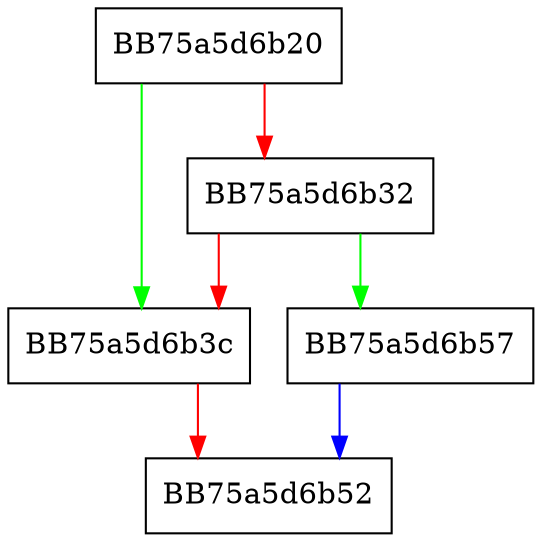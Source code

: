 digraph teledisk_ismine {
  node [shape="box"];
  graph [splines=ortho];
  BB75a5d6b20 -> BB75a5d6b3c [color="green"];
  BB75a5d6b20 -> BB75a5d6b32 [color="red"];
  BB75a5d6b32 -> BB75a5d6b57 [color="green"];
  BB75a5d6b32 -> BB75a5d6b3c [color="red"];
  BB75a5d6b3c -> BB75a5d6b52 [color="red"];
  BB75a5d6b57 -> BB75a5d6b52 [color="blue"];
}